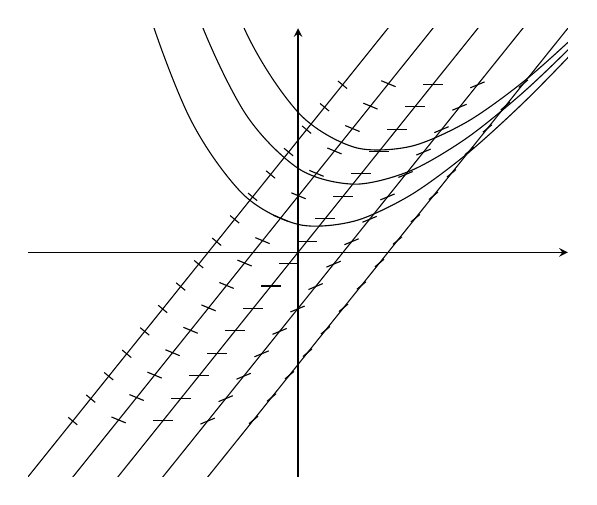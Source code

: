 \begin{tikzpicture}[declare function={
    f(\x,\y)=3*\x-\y;
    g1(\x)=3*\x;
    g2(\x)=3*\x-1;
    g3(\x)=3*\x+1;
    g4(\x)=3*\x+2;
    g5(\x)=3*\x-2;}]
        
    \def\xmax{1.5} \def\xmin{-1.5}
    \def\ymax{1.5} \def\ymin{-1.5}
    \def\nx{15}  \def\ny{15}
    \begin{axis}[axis lines=middle,anchor=origin,xmax=2,xmin=-2,ymax=4,ymin=-4,ticks=none]
        \coordinate (O) at (axis cs:0,0);
        \coordinate (X) at (axis cs:1,0);
        \coordinate (Y) at (axis cs:0,1);
        
        \draw plot (\x,{g1(\x)});
        \draw plot (\x,{g2(\x)});
        \draw plot(\x,{g3(\x)});
        \draw plot (\x,{g4(\x)});
        \draw plot (\x,{g5(\x)});
        \addplot[black,smooth] (x,{5.5*e^(-x)+3*x-3});
        \addplot[black,smooth] (x,{4.5*e^(-x)+3*x-3});
        \addplot[black,smooth] (x,{3.5*e^(-x)+3*x-3});
    \end{axis}
    
    \begin{scope}[x={($(X)-(O)$)}, y={($(Y)-(O)$)}, shift={(O)}]
        \foreach \i in {0,...,\nx}{
            \draw[-] ({atan(0)}:-0.075) ++ ({-1+\i*(2/15)},{g1(-1+\i*(2/15))}) -- ++ ({atan(0)}:0.15);
            \draw[-] ({atan(1)}:-0.075) ++ ({-.67+\i*(2/15)},{g2(-.67+\i*(2/15))}) -- ++ ({atan(1)}:0.15);
            \draw[-] ({atan(-1)}:-0.075) ++ ({-1.33+\i*(2/15)},{g3(-1.33+\i*(2/15))}) -- ++ ({atan(-1)}:0.15);
            \draw[-] ({atan(-2)}:-0.075) ++ ({-1.67+\i*(2/15)},{g4(-1.67+\i*(2/15))}) -- ++ ({atan(-2)}:0.15);
            \draw[-] ({atan(2)}:-0.075) ++ ({-.33+\i*(2/15)},{g5(-.33+\i*(2/15))}) -- ++ ({atan(2)}:0.15);
        }
    \end{scope}
    
    \end{tikzpicture}
